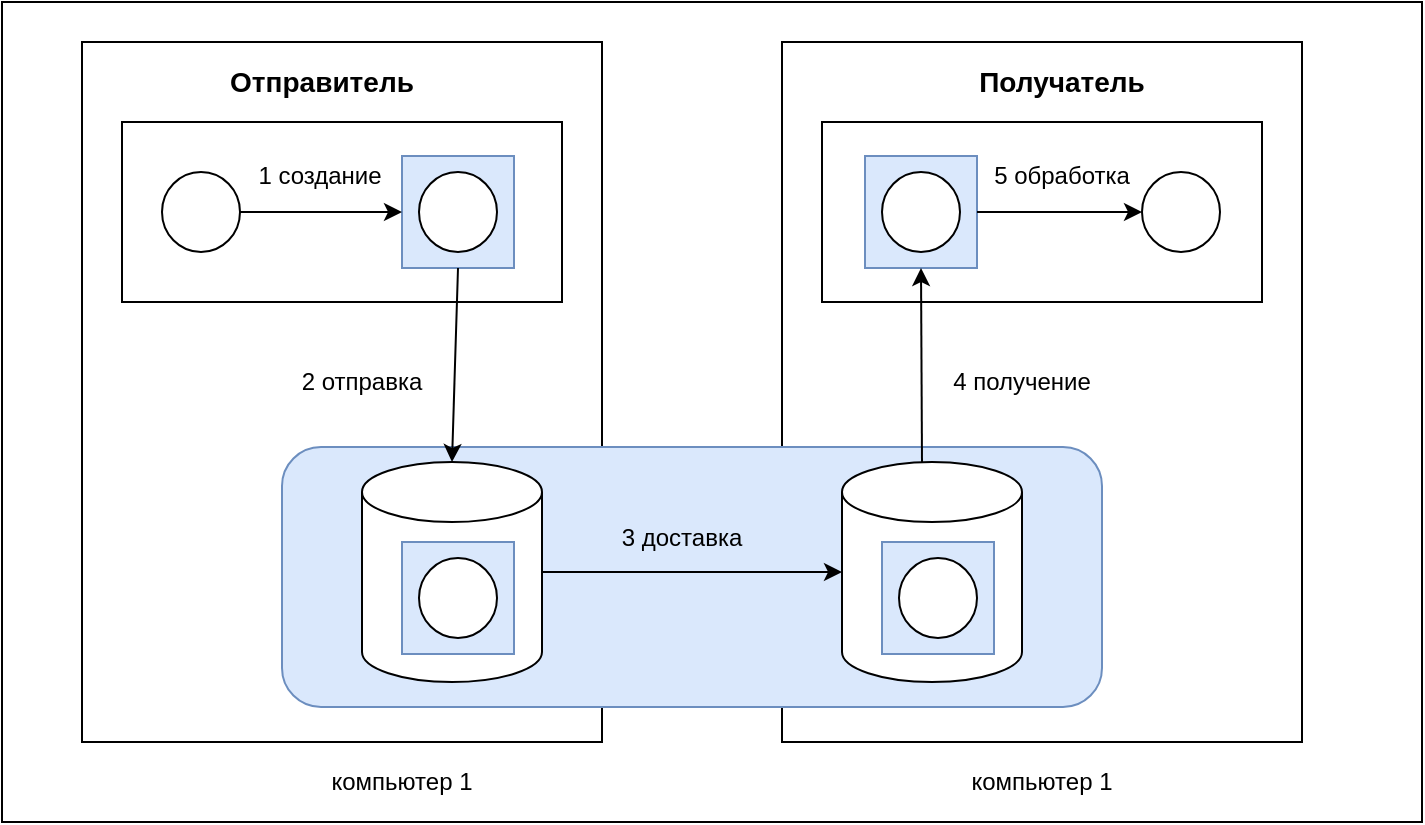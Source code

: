 <mxfile version="13.9.9" type="device"><diagram id="rvL5gj8yVYhv76RDKf5K" name="Страница 1"><mxGraphModel dx="1086" dy="806" grid="1" gridSize="10" guides="1" tooltips="1" connect="1" arrows="1" fold="1" page="1" pageScale="1" pageWidth="827" pageHeight="1169" math="0" shadow="0"><root><mxCell id="0"/><mxCell id="1" parent="0"/><mxCell id="pIEb9nL99D0za_yR9hoL-1" value="" style="rounded=0;whiteSpace=wrap;html=1;" vertex="1" parent="1"><mxGeometry x="60" y="40" width="710" height="410" as="geometry"/></mxCell><mxCell id="pIEb9nL99D0za_yR9hoL-11" value="" style="rounded=0;whiteSpace=wrap;html=1;" vertex="1" parent="1"><mxGeometry x="100" y="60" width="260" height="350" as="geometry"/></mxCell><mxCell id="pIEb9nL99D0za_yR9hoL-12" value="" style="rounded=0;whiteSpace=wrap;html=1;" vertex="1" parent="1"><mxGeometry x="450" y="60" width="260" height="350" as="geometry"/></mxCell><mxCell id="pIEb9nL99D0za_yR9hoL-13" value="" style="rounded=1;whiteSpace=wrap;html=1;fillColor=#dae8fc;strokeColor=#6c8ebf;" vertex="1" parent="1"><mxGeometry x="200" y="262.5" width="410" height="130" as="geometry"/></mxCell><mxCell id="pIEb9nL99D0za_yR9hoL-14" value="" style="shape=cylinder3;whiteSpace=wrap;html=1;boundedLbl=1;backgroundOutline=1;size=15;" vertex="1" parent="1"><mxGeometry x="240" y="270" width="90" height="110" as="geometry"/></mxCell><mxCell id="pIEb9nL99D0za_yR9hoL-15" value="" style="whiteSpace=wrap;html=1;aspect=fixed;fillColor=#dae8fc;strokeColor=#6c8ebf;" vertex="1" parent="1"><mxGeometry x="260" y="310" width="56" height="56" as="geometry"/></mxCell><mxCell id="pIEb9nL99D0za_yR9hoL-17" value="" style="ellipse;whiteSpace=wrap;html=1;aspect=fixed;" vertex="1" parent="1"><mxGeometry x="268.5" y="318" width="39" height="40" as="geometry"/></mxCell><mxCell id="pIEb9nL99D0za_yR9hoL-18" value="" style="shape=cylinder3;whiteSpace=wrap;html=1;boundedLbl=1;backgroundOutline=1;size=15;" vertex="1" parent="1"><mxGeometry x="480" y="270" width="90" height="110" as="geometry"/></mxCell><mxCell id="pIEb9nL99D0za_yR9hoL-19" value="" style="whiteSpace=wrap;html=1;aspect=fixed;fillColor=#dae8fc;strokeColor=#6c8ebf;" vertex="1" parent="1"><mxGeometry x="500" y="310" width="56" height="56" as="geometry"/></mxCell><mxCell id="pIEb9nL99D0za_yR9hoL-20" value="" style="ellipse;whiteSpace=wrap;html=1;aspect=fixed;" vertex="1" parent="1"><mxGeometry x="508.5" y="318" width="39" height="40" as="geometry"/></mxCell><mxCell id="pIEb9nL99D0za_yR9hoL-21" value="" style="rounded=0;whiteSpace=wrap;html=1;" vertex="1" parent="1"><mxGeometry x="120" y="100" width="220" height="90" as="geometry"/></mxCell><mxCell id="pIEb9nL99D0za_yR9hoL-22" value="" style="whiteSpace=wrap;html=1;aspect=fixed;fillColor=#dae8fc;strokeColor=#6c8ebf;" vertex="1" parent="1"><mxGeometry x="260" y="117" width="56" height="56" as="geometry"/></mxCell><mxCell id="pIEb9nL99D0za_yR9hoL-23" value="" style="ellipse;whiteSpace=wrap;html=1;aspect=fixed;" vertex="1" parent="1"><mxGeometry x="268.5" y="125" width="39" height="40" as="geometry"/></mxCell><mxCell id="pIEb9nL99D0za_yR9hoL-24" value="" style="rounded=0;whiteSpace=wrap;html=1;" vertex="1" parent="1"><mxGeometry x="470" y="100" width="220" height="90" as="geometry"/></mxCell><mxCell id="pIEb9nL99D0za_yR9hoL-25" value="" style="whiteSpace=wrap;html=1;aspect=fixed;fillColor=#dae8fc;strokeColor=#6c8ebf;" vertex="1" parent="1"><mxGeometry x="491.5" y="117" width="56" height="56" as="geometry"/></mxCell><mxCell id="pIEb9nL99D0za_yR9hoL-26" value="" style="ellipse;whiteSpace=wrap;html=1;aspect=fixed;" vertex="1" parent="1"><mxGeometry x="500" y="125" width="39" height="40" as="geometry"/></mxCell><mxCell id="pIEb9nL99D0za_yR9hoL-27" value="" style="ellipse;whiteSpace=wrap;html=1;aspect=fixed;" vertex="1" parent="1"><mxGeometry x="140" y="125" width="39" height="40" as="geometry"/></mxCell><mxCell id="pIEb9nL99D0za_yR9hoL-28" value="" style="ellipse;whiteSpace=wrap;html=1;aspect=fixed;" vertex="1" parent="1"><mxGeometry x="630" y="125" width="39" height="40" as="geometry"/></mxCell><mxCell id="pIEb9nL99D0za_yR9hoL-29" value="" style="endArrow=classic;html=1;exitX=1;exitY=0.5;exitDx=0;exitDy=0;exitPerimeter=0;entryX=0;entryY=0.5;entryDx=0;entryDy=0;entryPerimeter=0;" edge="1" parent="1" source="pIEb9nL99D0za_yR9hoL-14" target="pIEb9nL99D0za_yR9hoL-18"><mxGeometry width="50" height="50" relative="1" as="geometry"><mxPoint x="390" y="420" as="sourcePoint"/><mxPoint x="440" y="370" as="targetPoint"/></mxGeometry></mxCell><mxCell id="pIEb9nL99D0za_yR9hoL-30" value="" style="endArrow=classic;html=1;exitX=1;exitY=0.5;exitDx=0;exitDy=0;entryX=0;entryY=0.5;entryDx=0;entryDy=0;" edge="1" parent="1" source="pIEb9nL99D0za_yR9hoL-27" target="pIEb9nL99D0za_yR9hoL-22"><mxGeometry width="50" height="50" relative="1" as="geometry"><mxPoint x="180" y="260" as="sourcePoint"/><mxPoint x="230" y="210" as="targetPoint"/></mxGeometry></mxCell><mxCell id="pIEb9nL99D0za_yR9hoL-31" value="" style="endArrow=classic;html=1;entryX=0.5;entryY=0;entryDx=0;entryDy=0;entryPerimeter=0;exitX=0.5;exitY=1;exitDx=0;exitDy=0;" edge="1" parent="1" source="pIEb9nL99D0za_yR9hoL-22" target="pIEb9nL99D0za_yR9hoL-14"><mxGeometry width="50" height="50" relative="1" as="geometry"><mxPoint x="140" y="290" as="sourcePoint"/><mxPoint x="190" y="240" as="targetPoint"/></mxGeometry></mxCell><mxCell id="pIEb9nL99D0za_yR9hoL-32" value="" style="endArrow=classic;html=1;entryX=0.5;entryY=1;entryDx=0;entryDy=0;" edge="1" parent="1" target="pIEb9nL99D0za_yR9hoL-25"><mxGeometry width="50" height="50" relative="1" as="geometry"><mxPoint x="520" y="270" as="sourcePoint"/><mxPoint x="570" y="220" as="targetPoint"/></mxGeometry></mxCell><mxCell id="pIEb9nL99D0za_yR9hoL-33" value="" style="endArrow=classic;html=1;exitX=1;exitY=0.5;exitDx=0;exitDy=0;entryX=0;entryY=0.5;entryDx=0;entryDy=0;" edge="1" parent="1" source="pIEb9nL99D0za_yR9hoL-25" target="pIEb9nL99D0za_yR9hoL-28"><mxGeometry width="50" height="50" relative="1" as="geometry"><mxPoint x="610" y="260" as="sourcePoint"/><mxPoint x="660" y="210" as="targetPoint"/></mxGeometry></mxCell><mxCell id="pIEb9nL99D0za_yR9hoL-34" value="1 создание" style="text;html=1;strokeColor=none;fillColor=none;align=center;verticalAlign=middle;whiteSpace=wrap;rounded=0;" vertex="1" parent="1"><mxGeometry x="179" y="117" width="80" height="20" as="geometry"/></mxCell><mxCell id="pIEb9nL99D0za_yR9hoL-35" value="2 отправка" style="text;html=1;strokeColor=none;fillColor=none;align=center;verticalAlign=middle;whiteSpace=wrap;rounded=0;" vertex="1" parent="1"><mxGeometry x="200" y="220" width="80" height="20" as="geometry"/></mxCell><mxCell id="pIEb9nL99D0za_yR9hoL-36" value="3 доставка" style="text;html=1;strokeColor=none;fillColor=none;align=center;verticalAlign=middle;whiteSpace=wrap;rounded=0;" vertex="1" parent="1"><mxGeometry x="360" y="298" width="80" height="20" as="geometry"/></mxCell><mxCell id="pIEb9nL99D0za_yR9hoL-37" value="4 получение" style="text;html=1;strokeColor=none;fillColor=none;align=center;verticalAlign=middle;whiteSpace=wrap;rounded=0;" vertex="1" parent="1"><mxGeometry x="530" y="220" width="80" height="20" as="geometry"/></mxCell><mxCell id="pIEb9nL99D0za_yR9hoL-38" value="5 обработка" style="text;html=1;strokeColor=none;fillColor=none;align=center;verticalAlign=middle;whiteSpace=wrap;rounded=0;" vertex="1" parent="1"><mxGeometry x="550" y="117" width="80" height="20" as="geometry"/></mxCell><mxCell id="pIEb9nL99D0za_yR9hoL-39" value="&lt;font style=&quot;font-size: 14px&quot;&gt;&lt;b&gt;Отправитель&lt;/b&gt;&lt;/font&gt;" style="text;html=1;strokeColor=none;fillColor=none;align=center;verticalAlign=middle;whiteSpace=wrap;rounded=0;" vertex="1" parent="1"><mxGeometry x="200" y="70" width="40" height="20" as="geometry"/></mxCell><mxCell id="pIEb9nL99D0za_yR9hoL-40" value="&lt;font style=&quot;font-size: 14px&quot;&gt;&lt;b&gt;Получатель&lt;br&gt;&lt;/b&gt;&lt;/font&gt;" style="text;html=1;strokeColor=none;fillColor=none;align=center;verticalAlign=middle;whiteSpace=wrap;rounded=0;" vertex="1" parent="1"><mxGeometry x="570" y="70" width="40" height="20" as="geometry"/></mxCell><mxCell id="pIEb9nL99D0za_yR9hoL-41" value="компьютер 1" style="text;html=1;strokeColor=none;fillColor=none;align=center;verticalAlign=middle;whiteSpace=wrap;rounded=0;" vertex="1" parent="1"><mxGeometry x="210" y="420" width="100" height="20" as="geometry"/></mxCell><mxCell id="pIEb9nL99D0za_yR9hoL-42" value="компьютер 1" style="text;html=1;strokeColor=none;fillColor=none;align=center;verticalAlign=middle;whiteSpace=wrap;rounded=0;" vertex="1" parent="1"><mxGeometry x="530" y="420" width="100" height="20" as="geometry"/></mxCell></root></mxGraphModel></diagram></mxfile>